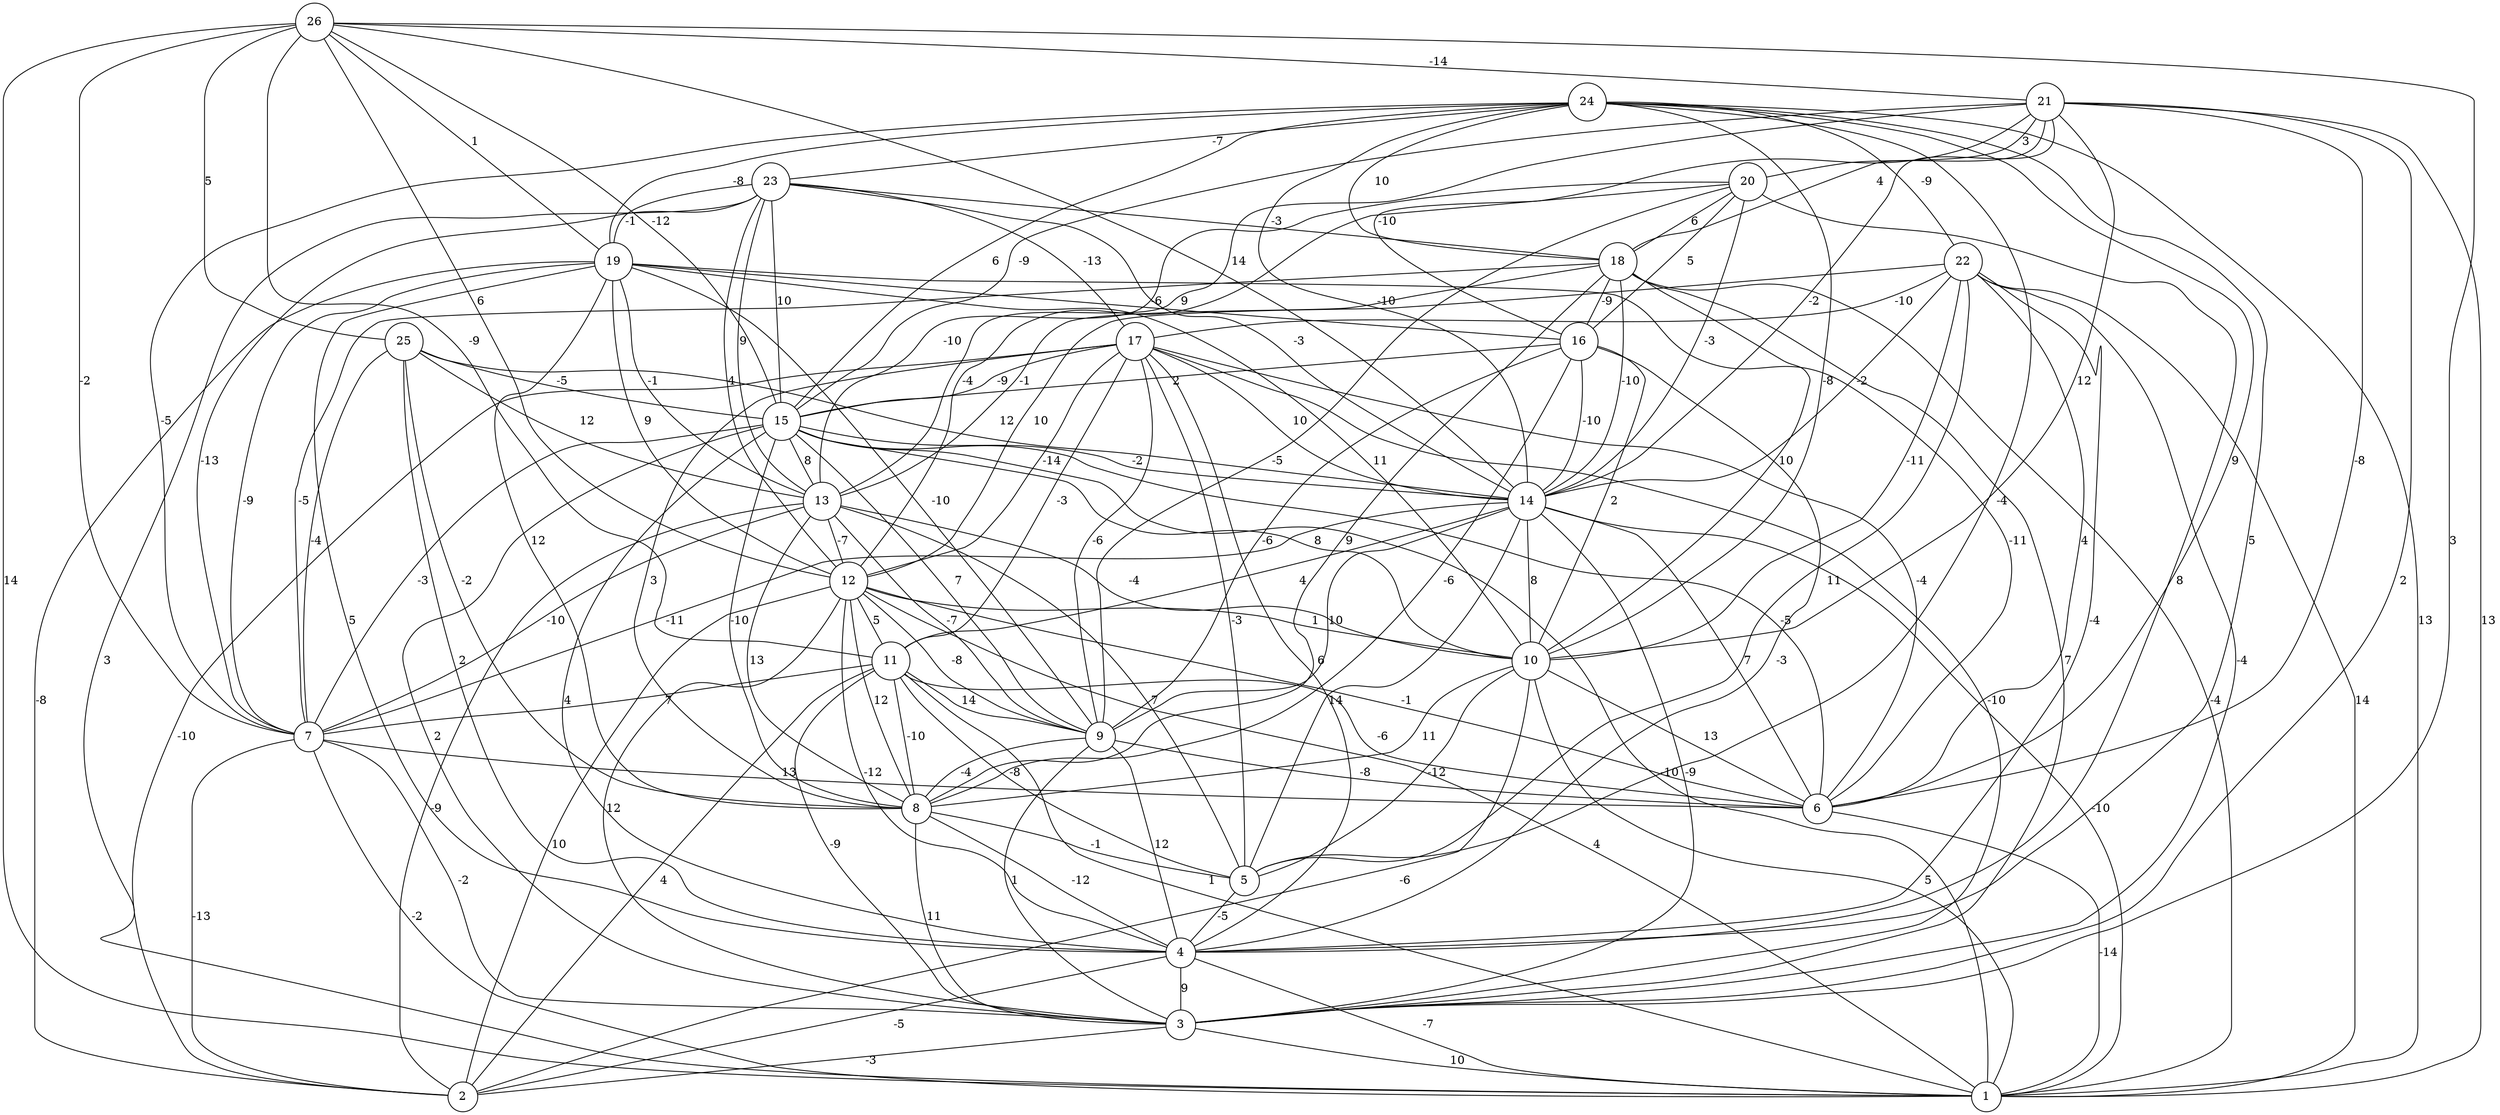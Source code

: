graph { 
	 fontname="Helvetica,Arial,sans-serif" 
	 node [shape = circle]; 
	 26 -- 1 [label = "14"];
	 26 -- 3 [label = "3"];
	 26 -- 7 [label = "-2"];
	 26 -- 11 [label = "-9"];
	 26 -- 12 [label = "6"];
	 26 -- 14 [label = "14"];
	 26 -- 15 [label = "-12"];
	 26 -- 19 [label = "1"];
	 26 -- 21 [label = "-14"];
	 26 -- 25 [label = "5"];
	 25 -- 4 [label = "2"];
	 25 -- 7 [label = "-4"];
	 25 -- 8 [label = "-2"];
	 25 -- 13 [label = "12"];
	 25 -- 14 [label = "12"];
	 25 -- 15 [label = "-5"];
	 24 -- 1 [label = "13"];
	 24 -- 4 [label = "5"];
	 24 -- 5 [label = "-4"];
	 24 -- 6 [label = "9"];
	 24 -- 7 [label = "-5"];
	 24 -- 10 [label = "-8"];
	 24 -- 14 [label = "-10"];
	 24 -- 15 [label = "6"];
	 24 -- 18 [label = "10"];
	 24 -- 19 [label = "-8"];
	 24 -- 22 [label = "-9"];
	 24 -- 23 [label = "-7"];
	 23 -- 1 [label = "3"];
	 23 -- 7 [label = "-13"];
	 23 -- 12 [label = "4"];
	 23 -- 13 [label = "9"];
	 23 -- 14 [label = "-3"];
	 23 -- 15 [label = "10"];
	 23 -- 17 [label = "-13"];
	 23 -- 18 [label = "-3"];
	 23 -- 19 [label = "-1"];
	 22 -- 1 [label = "14"];
	 22 -- 3 [label = "-4"];
	 22 -- 4 [label = "-4"];
	 22 -- 5 [label = "11"];
	 22 -- 6 [label = "4"];
	 22 -- 10 [label = "-11"];
	 22 -- 12 [label = "10"];
	 22 -- 14 [label = "-2"];
	 22 -- 17 [label = "-10"];
	 21 -- 1 [label = "13"];
	 21 -- 3 [label = "2"];
	 21 -- 6 [label = "-8"];
	 21 -- 10 [label = "12"];
	 21 -- 13 [label = "9"];
	 21 -- 14 [label = "-2"];
	 21 -- 15 [label = "-9"];
	 21 -- 16 [label = "-10"];
	 21 -- 18 [label = "4"];
	 21 -- 20 [label = "3"];
	 20 -- 4 [label = "8"];
	 20 -- 9 [label = "-5"];
	 20 -- 12 [label = "-4"];
	 20 -- 13 [label = "-10"];
	 20 -- 14 [label = "-3"];
	 20 -- 16 [label = "5"];
	 20 -- 18 [label = "6"];
	 19 -- 2 [label = "-8"];
	 19 -- 4 [label = "5"];
	 19 -- 6 [label = "-11"];
	 19 -- 7 [label = "-9"];
	 19 -- 8 [label = "12"];
	 19 -- 9 [label = "-10"];
	 19 -- 10 [label = "11"];
	 19 -- 12 [label = "9"];
	 19 -- 13 [label = "-1"];
	 19 -- 16 [label = "-6"];
	 18 -- 1 [label = "-4"];
	 18 -- 3 [label = "7"];
	 18 -- 7 [label = "-5"];
	 18 -- 8 [label = "9"];
	 18 -- 10 [label = "10"];
	 18 -- 13 [label = "-1"];
	 18 -- 14 [label = "-10"];
	 18 -- 16 [label = "-9"];
	 17 -- 2 [label = "-10"];
	 17 -- 3 [label = "-10"];
	 17 -- 4 [label = "6"];
	 17 -- 5 [label = "-3"];
	 17 -- 6 [label = "-4"];
	 17 -- 8 [label = "3"];
	 17 -- 9 [label = "-6"];
	 17 -- 11 [label = "-3"];
	 17 -- 12 [label = "-14"];
	 17 -- 14 [label = "10"];
	 17 -- 15 [label = "-9"];
	 16 -- 4 [label = "-3"];
	 16 -- 8 [label = "-6"];
	 16 -- 9 [label = "-6"];
	 16 -- 10 [label = "2"];
	 16 -- 14 [label = "-10"];
	 16 -- 15 [label = "2"];
	 15 -- 1 [label = "-10"];
	 15 -- 3 [label = "2"];
	 15 -- 4 [label = "4"];
	 15 -- 6 [label = "-5"];
	 15 -- 7 [label = "-3"];
	 15 -- 8 [label = "-10"];
	 15 -- 9 [label = "7"];
	 15 -- 10 [label = "8"];
	 15 -- 13 [label = "8"];
	 15 -- 14 [label = "-2"];
	 14 -- 1 [label = "-10"];
	 14 -- 3 [label = "-9"];
	 14 -- 5 [label = "14"];
	 14 -- 6 [label = "7"];
	 14 -- 7 [label = "-11"];
	 14 -- 9 [label = "10"];
	 14 -- 10 [label = "8"];
	 14 -- 11 [label = "4"];
	 13 -- 2 [label = "-9"];
	 13 -- 5 [label = "7"];
	 13 -- 7 [label = "-10"];
	 13 -- 8 [label = "13"];
	 13 -- 9 [label = "-7"];
	 13 -- 10 [label = "-4"];
	 13 -- 12 [label = "-7"];
	 12 -- 1 [label = "4"];
	 12 -- 2 [label = "10"];
	 12 -- 3 [label = "12"];
	 12 -- 4 [label = "-12"];
	 12 -- 6 [label = "-1"];
	 12 -- 8 [label = "12"];
	 12 -- 9 [label = "-8"];
	 12 -- 10 [label = "1"];
	 12 -- 11 [label = "5"];
	 11 -- 1 [label = "1"];
	 11 -- 2 [label = "4"];
	 11 -- 3 [label = "-9"];
	 11 -- 5 [label = "-8"];
	 11 -- 6 [label = "-6"];
	 11 -- 7 [label = "7"];
	 11 -- 8 [label = "-10"];
	 11 -- 9 [label = "14"];
	 10 -- 1 [label = "5"];
	 10 -- 2 [label = "-6"];
	 10 -- 5 [label = "-12"];
	 10 -- 6 [label = "13"];
	 10 -- 8 [label = "11"];
	 9 -- 3 [label = "1"];
	 9 -- 4 [label = "12"];
	 9 -- 6 [label = "-8"];
	 9 -- 8 [label = "-4"];
	 8 -- 3 [label = "11"];
	 8 -- 4 [label = "-12"];
	 8 -- 5 [label = "-1"];
	 7 -- 1 [label = "-2"];
	 7 -- 2 [label = "-13"];
	 7 -- 3 [label = "-2"];
	 7 -- 6 [label = "13"];
	 6 -- 1 [label = "-14"];
	 5 -- 4 [label = "-5"];
	 4 -- 1 [label = "-7"];
	 4 -- 2 [label = "-5"];
	 4 -- 3 [label = "9"];
	 3 -- 1 [label = "10"];
	 3 -- 2 [label = "-3"];
	 1;
	 2;
	 3;
	 4;
	 5;
	 6;
	 7;
	 8;
	 9;
	 10;
	 11;
	 12;
	 13;
	 14;
	 15;
	 16;
	 17;
	 18;
	 19;
	 20;
	 21;
	 22;
	 23;
	 24;
	 25;
	 26;
}
